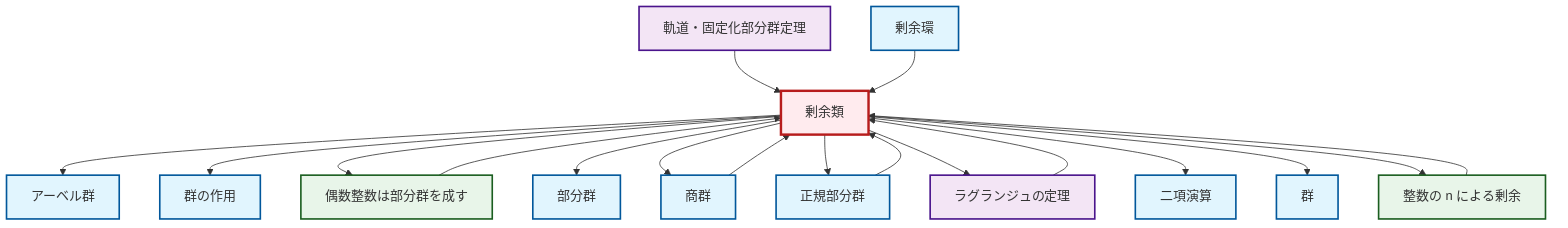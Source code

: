 graph TD
    classDef definition fill:#e1f5fe,stroke:#01579b,stroke-width:2px
    classDef theorem fill:#f3e5f5,stroke:#4a148c,stroke-width:2px
    classDef axiom fill:#fff3e0,stroke:#e65100,stroke-width:2px
    classDef example fill:#e8f5e9,stroke:#1b5e20,stroke-width:2px
    classDef current fill:#ffebee,stroke:#b71c1c,stroke-width:3px
    def-quotient-ring["剰余環"]:::definition
    def-coset["剰余類"]:::definition
    ex-quotient-integers-mod-n["整数の n による剰余"]:::example
    thm-lagrange["ラグランジュの定理"]:::theorem
    thm-orbit-stabilizer["軌道・固定化部分群定理"]:::theorem
    def-abelian-group["アーベル群"]:::definition
    def-group-action["群の作用"]:::definition
    def-binary-operation["二項演算"]:::definition
    def-normal-subgroup["正規部分群"]:::definition
    ex-even-integers-subgroup["偶数整数は部分群を成す"]:::example
    def-quotient-group["商群"]:::definition
    def-subgroup["部分群"]:::definition
    def-group["群"]:::definition
    def-quotient-group --> def-coset
    ex-even-integers-subgroup --> def-coset
    def-coset --> def-abelian-group
    thm-lagrange --> def-coset
    def-coset --> def-group-action
    thm-orbit-stabilizer --> def-coset
    def-coset --> ex-even-integers-subgroup
    def-coset --> def-subgroup
    def-coset --> def-quotient-group
    def-coset --> def-normal-subgroup
    def-coset --> thm-lagrange
    def-quotient-ring --> def-coset
    def-coset --> def-binary-operation
    ex-quotient-integers-mod-n --> def-coset
    def-coset --> def-group
    def-normal-subgroup --> def-coset
    def-coset --> ex-quotient-integers-mod-n
    class def-coset current